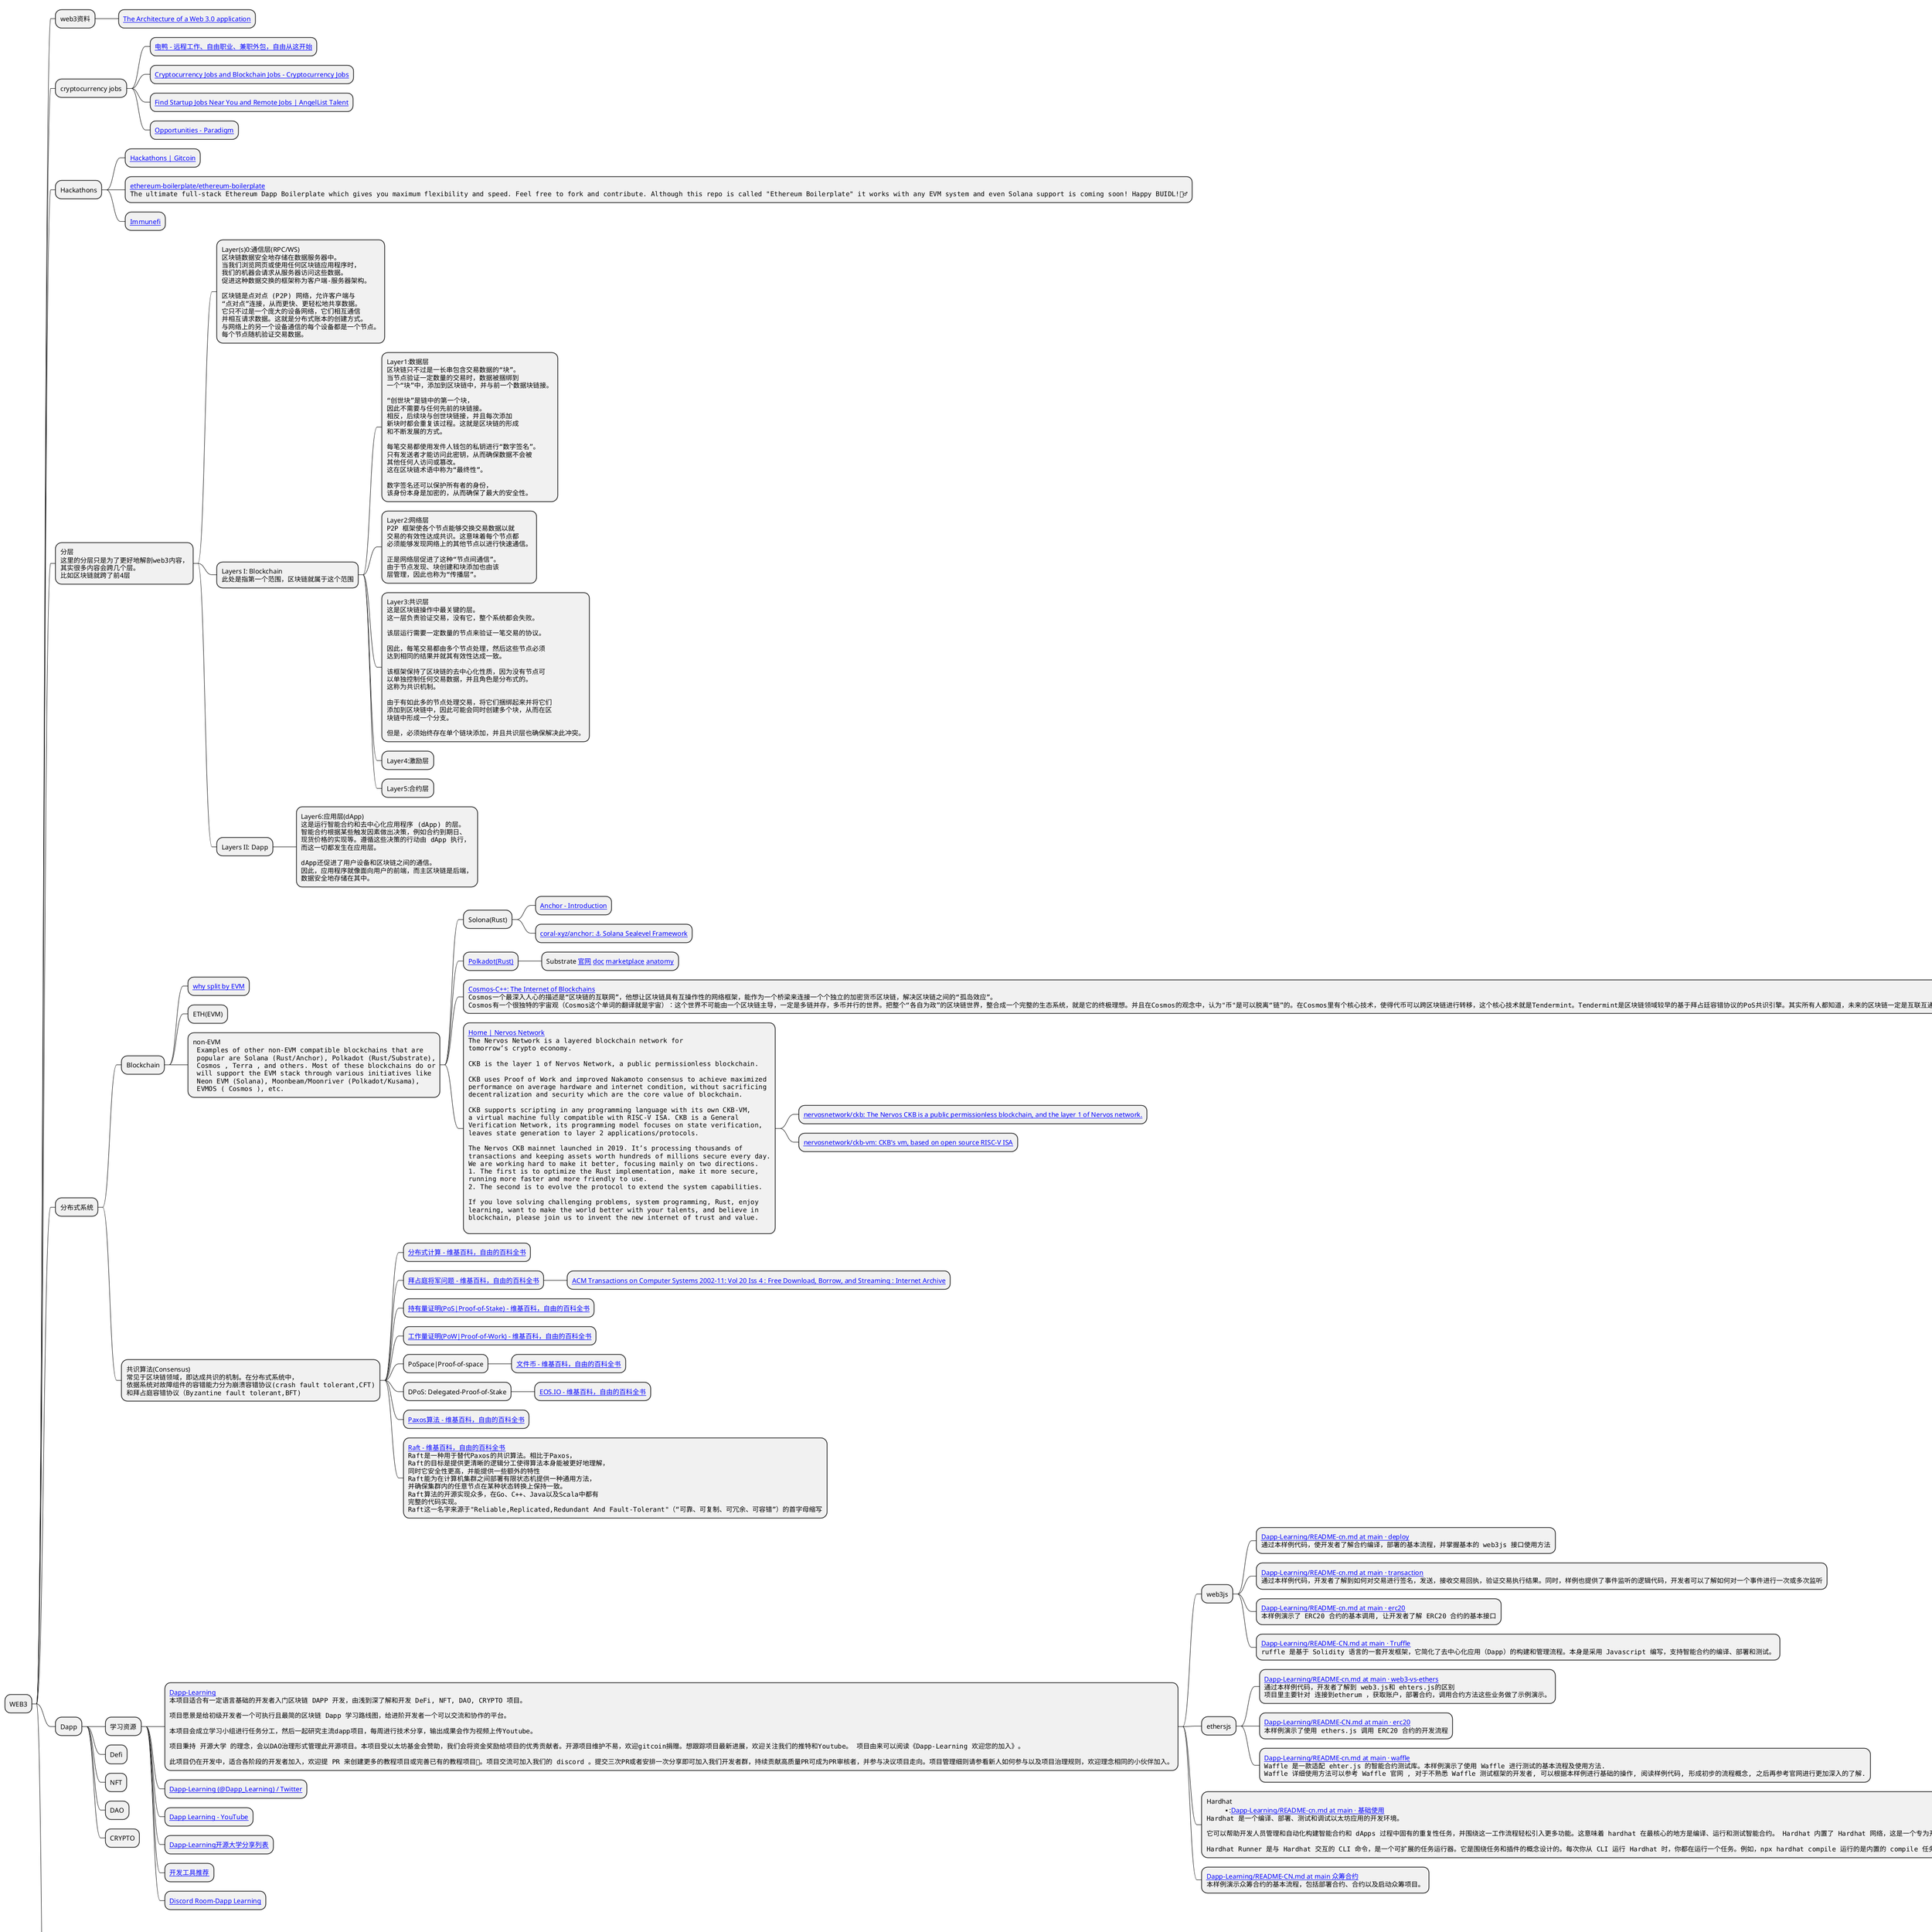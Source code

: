 @startmindmap
* WEB3
** web3资料
*** [[https://www.preethikasireddy.com/post/the-architecture-of-a-web-3-0-application The Architecture of a Web 3.0 application]]
** cryptocurrency jobs
*** [[https://eleduck.com/ 电鸭 - 远程工作、自由职业、兼职外包，自由从这开始]]
*** [[https://cryptocurrencyjobs.co/ Cryptocurrency Jobs and Blockchain Jobs - Cryptocurrency Jobs]]
*** [[https://angel.co/jobs Find Startup Jobs Near You and Remote Jobs | AngelList Talent]]
*** [[https://www.paradigm.xyz/opportunities Opportunities - Paradigm]]
** Hackathons
*** [[https://gitcoin.co/hackathon/ Hackathons | Gitcoin]]
***:[[https://github.com/ethereum-boilerplate/ethereum-boilerplate ethereum-boilerplate/ethereum-boilerplate️]]
<code>
The ultimate full-stack Ethereum Dapp Boilerplate which gives you maximum flexibility and speed. Feel free to fork and contribute. Although this repo is called "Ethereum Boilerplate" it works with any EVM system and even Solana support is coming soon! Happy BUIDL!👷‍♂
</code>;
*** [[https://immunefi.com/ Immunefi]]
**:分层
<code>
这里的分层只是为了更好地解剖web3内容，
其实很多内容会跨几个层。
比如区块链就跨了前4层
</code>;
***:Layer(s)0:通信层(RPC/WS)
<code>
区块链数据安全地存储在数据服务器中。
当我们浏览网页或使用任何区块链应用程序时，
我们的机器会请求从服务器访问这些数据。
促进这种数据交换的框架称为客户端-服务器架构。

区块链是点对点 (P2P) 网络，允许客户端与
“点对点”连接，从而更快、更轻松地共享数据。
它只不过是一个庞大的设备网络，它们相互通信
并相互请求数据。这就是分布式账本的创建方式。
与网络上的另一个设备通信的每个设备都是一个节点。
每个节点随机验证交易数据。
</code>;
***:Layers I: Blockchain
<code>
此处是指第一个范围，区块链就属于这个范围
</code>;
****:Layer1:数据层
<code>
区块链只不过是一长串包含交易数据的“块”。
当节点验证一定数量的交易时，数据被捆绑到
一个“块”中，添加到区块链中，并与前一个数据块链接。

“创世块”是链中的第一个块，
因此不需要与任何先前的块链接。
相反，后续块与创世块链接，并且每次添加
新块时都会重复该过程。这就是区块链的形成
和不断发展的方式。

每笔交易都使用发件人钱包的私钥进行“数字签名”。
只有发送者才能访问此密钥，从而确保数据不会被
其他任何人访问或篡改。
这在区块链术语中称为“最终性”。

数字签名还可以保护所有者的身份，
该身份本身是加密的，从而确保了最大的安全性。
</code>;
****:Layer2:网络层
<code>
P2P 框架使各个节点能够交换交易数据以就
交易的有效性达成共识。这意味着每个节点都
必须能够发现网络上的其他节点以进行快速通信。

正是网络层促进了这种“节点间通信”。
由于节点发现、块创建和块添加也由该
层管理，因此也称为“传播层”。
</code>;
****:Layer3:共识层
<code>
这是区块链操作中最关键的层。
这一层负责验证交易，没有它，整个系统都会失败。

该层运行需要一定数量的节点来验证一笔交易的协议。

因此，每笔交易都由多个节点处理，然后这些节点必须
达到相同的结果并就其有效性达成一致。

该框架保持了区块链的去中心化性质，因为没有节点可
以单独控制任何交易数据，并且角色是分布式的。
这称为共识机制。

由于有如此多的节点处理交易，将它们捆绑起来并将它们
添加到区块链中，因此可能会同时创建多个块，从而在区
块链中形成一个分支。

但是，必须始终存在单个链块添加，并且共识层也确保解决此冲突。
</code>;
**** Layer4:激励层
**** Layer5:合约层
*** Layers II: Dapp
****:Layer6:应用层(dApp)
<code>
这是运行智能合约和去中心化应用程序 (dApp) 的层。
智能合约根据某些触发因素做出决策，例如合约到期日、
现货价格的实现等。遵循这些决策的行动由 dApp 执行，
而这一切都发生在应用层。

dApp还促进了用户设备和区块链之间的通信。
因此，应用程序就像面向用户的前端，而主区块链是后端，
数据安全地存储在其中。
</code>;
** 分布式系统
*** Blockchain
**** [[https://www.devpill.me/docs/introduction/foreword/ why split by EVM]]
**** ETH(EVM)
****:non-EVM
<code>
 Examples of other non-EVM compatible blockchains that are
 popular are Solana (Rust/Anchor), Polkadot (Rust/Substrate),
 Cosmos , Terra , and others. Most of these blockchains do or
 will support the EVM stack through various initiatives like
 Neon EVM (Solana), Moonbeam/Moonriver (Polkadot/Kusama),
 EVMOS ( Cosmos ), etc.
</code>;
***** Solona(Rust)
****** [[https://www.anchor-lang.com/ Anchor - Introduction]]
****** [[https://github.com/coral-xyz/anchor coral-xyz/anchor: ⚓ Solana Sealevel Framework]]
*****  [[https://polkadot.network/ Polkadot(Rust)]]
****** Substrate [[https://substrate.io/ 官网]] [[https://docs.substrate.io/?mode=dark doc]] [[https://marketplace.substrate.io/ marketplace]] [[https://kuanhsiaokuo.github.io/programming_anatomy_in_rust/layer5_ecosystem/7_business/blockchain/substrate/substrate_intro.html anatomy]]
*****:[[https://cosmos.network/ Cosmos-C++: The Internet of Blockchains]]
<code>
Cosmos一个最深入人心的描述是“区块链的互联网”，他想让区块链具有互操作性的网络框架，能作为一个桥梁来连接一个个独立的加密货币区块链，解决区块链之间的“孤岛效应”。
Cosmos有一个很独特的宇宙观（Cosmos这个单词的翻译就是宇宙）：这个世界不可能由一个区块链主导，一定是多链并存，多币并行的世界。把整个“各自为政”的区块链世界，整合成一个完整的生态系统，就是它的终极理想。并且在Cosmos的观念中，认为"币"是可以脱离“链”的。在Cosmos里有个核心技术，使得代币可以跨区块链进行转移，这个核心技术就是Tendermint。Tendermint是区块链领域较早的基于拜占廷容错协议的PoS共识引擎。其实所有人都知道，未来的区块链一定是互联互通的，正如所有人在计算机诞生的时候就想到计算机之间一定是互联互通的一样，畅想都畅想完了，谁能把技术最早往前推进一步，谁就是明日之星。而目前跨链技术里最好的项目，一个叫Polkadot（波卡），也是今年绝对的明星项目；另外一个，就是本文的主角Cosmos了。
</code>;
****** Cosmos SDK(Golang)
******* [[https://v1.cosmos.network/sdk Cosmos SDK:Golang - Cosmos Network]]
******* [[https://docs.cosmos.network/ Cosmos SDK Documentation | Cosmos SDK]]
******* [[https://github.com/cosmos/cosmos-sdk cosmos/cosmos-sdk: A Framework for Building High Value Public Blockchains]]
****** Cosmos WASM(Rust)
******* [[https://github.com/CosmWasm/cosmwasm CosmWasm/cosmwasm: Framework for building smart contracts in Wasm for the Cosmos SDK]]
*****:[[https://www.nervos.org/ Home | Nervos Network]]
<code>
The Nervos Network is a layered blockchain network for
tomorrow’s crypto economy.

CKB is the layer 1 of Nervos Network, a public permissionless blockchain.

CKB uses Proof of Work and improved Nakamoto consensus to achieve maximized
performance on average hardware and internet condition, without sacrificing
decentralization and security which are the core value of blockchain.

CKB supports scripting in any programming language with its own CKB-VM,
a virtual machine fully compatible with RISC-V ISA. CKB is a General
Verification Network, its programming model focuses on state verification,
leaves state generation to layer 2 applications/protocols.

The Nervos CKB mainnet launched in 2019. It’s processing thousands of
transactions and keeping assets worth hundreds of millions secure every day.
We are working hard to make it better, focusing mainly on two directions.
1. The first is to optimize the Rust implementation, make it more secure,
running more faster and more friendly to use.
2. The second is to evolve the protocol to extend the system capabilities.

If you love solving challenging problems, system programming, Rust, enjoy
learning, want to make the world better with your talents, and believe in
blockchain, please join us to invent the new internet of trust and value.

</code>;
****** [[https://github.com/nervosnetwork/ckb nervosnetwork/ckb: The Nervos CKB is a public permissionless blockchain, and the layer 1 of Nervos network.]]
****** [[https://github.com/nervosnetwork/ckb-vm/ nervosnetwork/ckb-vm: CKB's vm, based on open source RISC-V ISA]]
***:共识算法(Consensus)
<code>
常见于区块链领域，即达成共识的机制。在分布式系统中，
依据系统对故障组件的容错能力分为崩溃容错协议(crash fault tolerant,CFT)
和拜占庭容错协议（Byzantine fault tolerant,BFT)
</code>;
**** [[https://zh.m.wikipedia.org/wiki/%E5%88%86%E5%B8%83%E5%BC%8F%E8%AE%A1%E7%AE%97 分布式计算 - 维基百科，自由的百科全书]]
**** [[https://zh.m.wikipedia.org/wiki/%E6%8B%9C%E5%8D%A0%E5%BA%AD%E5%B0%86%E5%86%9B%E9%97%AE%E9%A2%98 拜占庭将军问题 - 维基百科，自由的百科全书]]
***** [[https://archive.org/details/sim_acm-transactions-on-computer-systems_2002-11_20_4/page/398/mode/2up ACM Transactions on Computer Systems 2002-11: Vol 20 Iss 4 : Free Download, Borrow, and Streaming : Internet Archive]]
**** [[https://zh.m.wikipedia.org/zh-hans/%E6%8C%81%E6%9C%89%E9%87%8F%E8%AD%89%E6%98%8E 持有量证明(PoS|Proof-of-Stake) - 维基百科，自由的百科全书]]
**** [[https://zh.m.wikipedia.org/zh-hans/%E5%B7%A5%E4%BD%9C%E9%87%8F%E8%AD%89%E6%98%8E 工作量证明(PoW|Proof-of-Work) - 维基百科，自由的百科全书]]
**** PoSpace|Proof-of-space
***** [[https://zh.m.wikipedia.org/zh-hans/%E6%96%87%E4%BB%B6%E5%B8%81 文件币 - 维基百科，自由的百科全书]]
**** DPoS: Delegated-Proof-of-Stake
***** [[https://zh.m.wikipedia.org/zh-hans/EOS.IO EOS.IO - 维基百科，自由的百科全书]]
**** [[https://zh.m.wikipedia.org/zh-hans/Paxos%E7%AE%97%E6%B3%95 Paxos算法 - 维基百科，自由的百科全书]]
****:[[https://zh.m.wikipedia.org/zh-hans/Raft Raft - 维基百科，自由的百科全书]]
<code>
Raft是一种用于替代Paxos的共识算法。相比于Paxos，
Raft的目标是提供更清晰的逻辑分工使得算法本身能被更好地理解，
同时它安全性更高，并能提供一些额外的特性
Raft能为在计算机集群之间部署有限状态机提供一种通用方法，
并确保集群内的任意节点在某种状态转换上保持一致。
Raft算法的开源实现众多，在Go、C++、Java以及Scala中都有
完整的代码实现。
Raft这一名字来源于"Reliable,Replicated,Redundant And Fault-Tolerant"（“可靠、可复制、可冗余、可容错”）的首字母缩写
</code>;
** Dapp
*** 学习资源
****:[[https://github.com/Dapp-Learning-DAO/Dapp-Learning/blob/main/README-CN.md Dapp-Learning]]
<code>
本项目适合有一定语言基础的开发者入门区块链 DAPP 开发，由浅到深了解和开发 DeFi, NFT, DAO, CRYPTO 项目。

项目愿景是给初级开发者一个可执行且最简的区块链 Dapp 学习路线图，给进阶开发者一个可以交流和协作的平台。

本项目会成立学习小组进行任务分工，然后一起研究主流dapp项目，每周进行技术分享，输出成果会作为视频上传Youtube。

项目秉持 开源大学 的理念，会以DAO治理形式管理此开源项目。本项目受以太坊基金会赞助，我们会将资金奖励给项目的优秀贡献者。开源项目维护不易，欢迎gitcoin捐赠。想跟踪项目最新进展，欢迎关注我们的推特和Youtube。 项目由来可以阅读《Dapp-Learning 欢迎您的加入》。

此项目仍在开发中，适合各阶段的开发者加入，欢迎提 PR 来创建更多的教程项目或完善已有的教程项目🤗。项目交流可加入我们的 discord 。提交三次PR或者安排一次分享即可加入我们开发者群，持续贡献高质量PR可成为PR审核者，并参与决议项目走向。项目管理细则请参看新人如何参与以及项目治理规则，欢迎理念相同的小伙伴加入。
</code>;
***** web3js
******:[[https://github.com/Dapp-Learning-DAO/Dapp-Learning/blob/main/basic/01-web3js-deploy/README-cn.md Dapp-Learning/README-cn.md at main · deploy]]
<code>
通过本样例代码，使开发者了解合约编译，部署的基本流程，并掌握基本的 web3js 接口使用方法
</code>;
******:[[https://github.com/Dapp-Learning-DAO/Dapp-Learning/blob/main/basic/02-web3js-transaction/README-cn.md Dapp-Learning/README-cn.md at main · transaction]]
<code>
通过本样例代码，开发者了解到如何对交易进行签名，发送，接收交易回执，验证交易执行结果。同时，样例也提供了事件监听的逻辑代码，开发者可以了解如何对一个事件进行一次或多次监听
</code>;
******:[[https://github.com/Dapp-Learning-DAO/Dapp-Learning/blob/main/basic/03-web3js-erc20/README-cn.md Dapp-Learning/README-cn.md at main · erc20]]
<code>
本样例演示了 ERC20 合约的基本调用, 让开发者了解 ERC20 合约的基本接口
</code>;
******:[[https://github.com/Dapp-Learning-DAO/Dapp-Learning/blob/main/basic/04-web3js-truffle/README-CN.md Dapp-Learning/README-CN.md at main · Truffle]]
<code>
ruffle 是基于 Solidity 语言的一套开发框架，它简化了去中心化应用（Dapp）的构建和管理流程。本身是采用 Javascript 编写，支持智能合约的编译、部署和测试。
</code>;
***** ethersjs
******:[[https://github.com/Dapp-Learning-DAO/Dapp-Learning/blob/main/basic/05-ethersjs-erc20/web3-vs-ethers/README-cn.md Dapp-Learning/README-cn.md at main · web3-vs-ethers]]
<code>
通过本样例代码，开发者了解到 web3.js和 ehters.js的区别
项目里主要针对 连接到etherum ，获取账户，部署合约，调用合约方法这些业务做了示例演示。
</code>;
******:[[https://github.com/Dapp-Learning-DAO/Dapp-Learning/blob/main/basic/05-ethersjs-erc20/README-CN.md Dapp-Learning/README-CN.md at main · erc20]]
<code>
本样例演示了使用 ethers.js 调用 ERC20 合约的开发流程
</code>;
******:[[https://github.com/Dapp-Learning-DAO/Dapp-Learning/blob/main/basic/06-ethersjs-waffle/README-cn.md Dapp-Learning/README-cn.md at main · waffle]]
<code>
Waffle 是一款适配 ehter.js 的智能合约测试库。本样例演示了使用 Waffle 进行测试的基本流程及使用方法.
Waffle 详细使用方法可以参考 Waffle 官网 , 对于不熟悉 Waffle 测试框架的开发者, 可以根据本样例进行基础的操作, 阅读样例代码, 形成初步的流程概念, 之后再参考官网进行更加深入的了解.
</code>;
*****:Hardhat
******:[[https://github.com/Dapp-Learning-DAO/Dapp-Learning/blob/main/basic/07-hardhat/README-cn.md Dapp-Learning/README-cn.md at main · 基础使用]]
<code>
Hardhat 是一个编译、部署、测试和调试以太坊应用的开发环境。

它可以帮助开发人员管理和自动化构建智能合约和 dApps 过程中固有的重复性任务，并围绕这一工作流程轻松引入更多功能。这意味着 hardhat 在最核心的地方是编译、运行和测试智能合约。 Hardhat 内置了 Hardhat 网络，这是一个专为开发设计的本地以太坊网络。主要功能有 Solidity 调试，跟踪调用堆栈、console.log()和交易失败时的明确错误信息提示等。

Hardhat Runner 是与 Hardhat 交互的 CLI 命令，是一个可扩展的任务运行器。它是围绕任务和插件的概念设计的。每次你从 CLI 运行 Hardhat 时，你都在运行一个任务。例如，npx hardhat compile 运行的是内置的 compile 任务。任务可以调用其他任务，允许定义复杂的工作流程。用户和插件可以覆盖现有的任务，从而定制和扩展工作流程。
</code>;
******:[[https://github.com/Dapp-Learning-DAO/Dapp-Learning/blob/main/basic/08-hardhat-graph/README-CN.md Dapp-Learning/README-CN.md at main · Graph]]
<code>
编写智能合约时，通常状态的变化是通过触发一个事件来表达，The Graph 则是捕捉区块链事件并提供一个查询事件的 GraphQL 接口，让我们可以方便的跟踪数据的变化。实际上很多 defi 协议都是 The Graph 来基于查询数据。
</code>;
******:[[https://github.com/Dapp-Learning-DAO/Dapp-Learning/blob/main/basic/09-hardhat-react/README-CN.md Dapp-Learning/README-CN.md at main · hardhat-react]]
<code>
app 开发中很重要的部分便是前端展示，本样例代码使用 hardhat 结合 react 和 MetaMask，演示如何开发 Dapp 前端页面，以及开发的基本流程及接口调用。开发者需要具备 react 框架开发能力才能很好的理解样例代码.

为方便获取，在 .env 中放入的私钥，格式为 "PRIVATE_KEY=xxxx", 然后代码自动从中读取
</code>;
******:[[https://github.com/Dapp-Learning-DAO/Dapp-Learning/blob/main/basic/10-hardhat-ipfs-erc721/README-CN.md hardhat-ipfs-erc721]]
<code>
是一个旨在创建持久且分布式存储和共享文件的网络传输协议。它是一种内容可寻址的对等超媒体分发协议。

在 IPFS 网络中的节点将构成一个分布式文件系统。它是一个开放源代码项目，自 2014 年开始由协议实验室在开源社区的帮助下发展。其最初由 Juan Benet 设计
IPFS 是一个对等的分布式文件系统，它尝试为所有计算设备连接同一个文件系统。在某些方面，IPFS 类似于万维网，也可以被视作一个独立的 BitTorrent 群、在同一个 Git 仓库中交换对象。 换种说法，IPFS 提供了一个高吞吐量、按内容寻址的块存储模型，及与内容相关超链接。这形成了一个广义的 Merkle 有向无环图（DAG）。

IPFS 结合了分布式散列表、鼓励块交换和一个自我认证的名字空间。IPFS 没有单点故障，并且节点不需要相互信任。分布式内容传递可以节约带宽，和防止 HTTP 方案可能遇到的 DDoS 攻击。

该文件系统可以通过多种方式访问，包括 FUSE 与 HTTP。将本地文件添加到 IPFS 文件系统可使其面向全世界可用。文件表示基于其哈希，因此有利于缓存。文件的分发采用一个基于 BitTorrent 的协议。其他查看内容的用户也有助于将内容提供给网络上的其他人。
IPFS 有一个称为 IPNS 的名称服务，它是一个基于 PKI 的全局名字空间，用于构筑信任链，这与其他 NS 兼容，并可以映射 DNS、.onion、.bit 等到 IPNS。
</code>;
****** [[https://github.com/Dapp-Learning-DAO/Dapp-Learning/blob/main/basic/11-react-express-hardhat/README-CN.md Express结合hardhat]]
*****:[[https://github.com/Dapp-Learning-DAO/Dapp-Learning/blob/main/basic/12-token-crowdfund/README-CN.md Dapp-Learning/README-CN.md at main 众筹合约]]
<code>
本样例演示众筹合约的基本流程，包括部署合约、合约以及启动众筹项目。
</code>;
**** [[https://twitter.com/Dapp_Learning Dapp-Learning (@Dapp_Learning) / Twitter]]
**** [[https://www.youtube.com/c/DappLearning/videos Dapp Learning - YouTube]]
**** [[https://docs.qq.com/doc/DQ3hWeVVXQ3JPbXFS Dapp-Learning开源大学分享列表]]
**** [[https://github.com/Dapp-Learning-DAO/Dapp-Learning/blob/main/docs/develop-tools.md 开发工具推荐]]
**** [[https://discord.com/invite/cRYNYXqPeR Discord Room-Dapp Learning]]
*** Defi
*** NFT
*** DAO
*** CRYPTO
** 开发指南
*** intro
**** [[https://www.devpill.me/docs/introduction/blockchain-development/ What is blockchain development?]]
*** Ethereum
**** [[https://www.devpill.me/ web3技能大全]]
**** [[https://www.devpill.me/docs/introduction/skill-based/ Skill-based specializations]]
***** [[https://www.devpill.me/docs/front-end-development/introduction/ Front End Development]]
****** [[https://www.devpill.me/docs/front-end-development/react/ React]]
****** [[https://www.devpill.me/docs/front-end-development/typescript/ Typescript]]
****** [[https://www.devpill.me/docs/front-end-development/nextjs/ NextJS]]
****** Indexing/Quering
******* [[https://www.devpill.me/docs/front-end-development/indexing-querying/#thegraph TheGraph]]
******* [[https://www.devpill.me/docs/front-end-development/indexing-querying/#nodes Nodes]]
******* [[https://www.devpill.me/docs/front-end-development/indexing-querying/#moralis Moralis]]
****** [[https://www.devpill.me/docs/front-end-development/web3-libraries/ Web3 libraries(Ether.js)]]
****** [[https://www.devpill.me/docs/front-end-development/web3-templates/ Web3 templates]]
******* [[https://docs.moralis.io/moralis-dapp/connect-the-sdk/boilerplate-projects Moralis Starter-Boilerplate Projects - Moralis]]
******* [[https://github.com/scaffold-eth/scaffold-eth scaffold-eth/scaffold-eth: 🏗 forkable Ethereum dev stack focused on fast product iterations]]
******* [[https://github.com/paulrberg/create-eth-app paulrberg/create-eth-app: Create Ethereum-powered apps with one command]]
***** [[https://www.devpill.me/docs/back-end-development/introduction/ Backend Development]]
****** [[https://www.devpill.me/docs/back-end-development/file-storage/ Decentralized file storage]]
******* [[https://ipfs.tech/ IPFS Powers the Distributed Web]]
******* [[https://www.arweave.org/ arweave]]
****** [[https://www.devpill.me/docs/back-end-development/did/ DID]]
******* [[https://www.spruceid.com/ Spruce - Decentralized Identity and Data]]
******* [[https://login.xyz/ Sign-In with Ethereum]]
****** [[https://www.devpill.me/docs/back-end-development/automation/ Automation]]
******* [[https://www.gelato.network/ Gelato - Automated smart contract executions on Ethereum]]
****** [[https://www.devpill.me/docs/back-end-development/apis/ Miscellaneous APIs]]
******* [[https://docs.opensea.io/reference/api-overview Opensea API Overview]]
***** [[https://www.devpill.me/docs/smart-contract-development/introduction/ Smart Contract Development]]
****** [[https://www.devpill.me/docs/smart-contract-development/solidity/ Solidity]]
****** [[https://www.devpill.me/docs/smart-contract-development/oracles/ Oracles]]
****** [[https://www.devpill.me/docs/smart-contract-development/testing/ Testing]]
******* [[https://github.com/foundry-rs/foundry foundry-rs/foundry: Foundry is a blazing fast, portable and modular toolkit for Ethereum application development written in Rust.]]
******* [[https://hardhat.org/ Hardhat | Ethereum development environment for professionals by Nomic Foundation]]
******* [[https://github.com/dapphub/dapptools dapphub/dapptools: Dapp, Seth, Hevm, and more]]
******* [[https://trufflesuite.com/ Home - Truffle Suite]]
****** [[https://www.devpill.me/docs/smart-contract-development/design-patterns/ Design patterns]]
******* [[https://docs.ens.domains/contract-developer-guide/resolving-names-on-chain Resolving Names On-chain - ENS Documentation]]
******* [[https://docs.ens.domains/contract-developer-guide/writing-a-resolver Writing a Resolver - ENS Documentation]]
****** [[https://www.devpill.me/docs/smart-contract-development/specialized-languages/ Specialized languages]]
******* [[https://docs.soliditylang.org/en/v0.8.12/yul.html Yul — Solidity 0.8.12 documentation]]
******* [[https://github.com/fuelLabs/yulp FuelLabs/yulp: ➕ A low-level, highly efficient extension to Yul, an intermediate language for the Ethereum Virtual Machine.]]
******* [[https://docs.soliditylang.org/en/v0.8.12/assembly.html Inline Assembly — Solidity 0.8.12 documentation]]
****** [[https://www.devpill.me/docs/smart-contract-development/evm-deep-dive/ EVM deep dive]]
******* [[https://noxx3xxon.notion.site/noxx3xxon/The-EVM-Handbook-bb38e175cc404111a391907c4975426d The EVM Handbook]]
******* [[https://freddycoen.medium.com/evm-starter-kit-1790bcc992ef EVM development Starter Kit. Note: This blog post is divided into… | by FreddyCoen | Medium]]
******* [[https://github.com/ethereumbook/ethereumbook/blob/develop/13evm.asciidoc ethereumbook/13evm.asciidoc at develop · ethereumbook/ethereumbook]]
******* [[https://femboy.capital/evm-pt1 A Playdate with the EVM - femboy capital]]
******* and more
*****:[[https://www.devpill.me/docs/full-stack-development/introduction/ Full Stack Development]]
<code>
Since rewriting the front end, back end and smart contract sections
would be pointless, I’ll dedicate this section just to list a bunch
of full-stack guides, tips and tricks, deployment guidelines, project
management, and other relevant information.
</code>;
****** [[https://github.com/ossu/computer-science ossu/computer-science: Path to a free self-taught education in Computer Science!]]
****** [[https://www.youtube.com/watch?v=MlJPjJQZtC8 👨‍🏫 Introduction to Ethereum development - YouTube]]
****** [[https://dev.to/edge-and-node/the-complete-guide-to-full-stack-web3-development-4g74 The Complete Guide to Full Stack Web3 Development - DEV Community]] [[https://twitter.com/dabit3 nader (🧱, 🚀) | nader.arweave.dev | nader.lens 🧢 (@dabit3) / Twitter]]
****** [[https://speedrunethereum.com/ Speed Run Ethereum]] [[https://twitter.com/austingriffith Austin Griffith (@austingriffith) / Twitter]]
****** [[https://www.youtube.com/watch?v=M576WGiDBdQ Solidity, Blockchain, and Smart Contract Course – Beginner to Expert Python Tutorial - YouTube]]
****** [[https://github.com/smartcontractkit/full-blockchain-solidity-course-py smartcontractkit/full-blockchain-solidity-course-py: Ultimate Solidity, Blockchain, and Smart Contract - Beginner to Expert Full Course | Python Edition]] [[https://twitter.com/PatrickAlphaC Patrick Collins (@PatrickAlphaC) / Twitter]]
****** [[https://github.com/OffcierCia/DeFi-Developer-Road-Map OffcierCia/DeFi-Developer-Road-Map: DeFi Developer roadmap is a curated Web3.0 Developer handbook which includes a list of the best tools for DApps, development resources and lifehacks.]]
****** [[https://www.youtube.com/watch?v=xXxjRzdYIss Build Uniswap Blockchain Web 3.0 App with Solidity | Next.js | Sanity.io ($100 Crypto Giveaway) - YouTube]]
***** [[https://www.devpill.me/docs/core-development/introduction/ Core Development]]
****** [[https://www.devpill.me/docs/core-development/general-learning/ General learning]]
******:[[https://www.devpill.me/docs/core-development/l1/ Eth1 / execution layer]]
<code>
Networking: devp2p
EVM
Tx pool
Sync methods (Fast, Snap, Archive, Beam, Light)
State DB
User-facing (JSON RPC, tx tracing, etc.)
</code>;
******:[[https://www.devpill.me/docs/core-development/l2/ Eth2 / consensus layer]]
<code>
Networking: libp2p
Fork-choice
Attestations / BLS aggregation
Staking / Validator clients
Slashings
Sharding
</code>;
***** Security engineer
***** Protocol development
***** Cryptographer
***** Blockchain data analytics
**** [[https://www.devpill.me/docs/introduction/application-based/ Application-based specializations]]
***** DeFi
***** Creator Economy
***** MEV
***** L2s
***** Infrastructure
***** Gaming
***** Privacy
***** Coordination / Public goods

@endmindmap